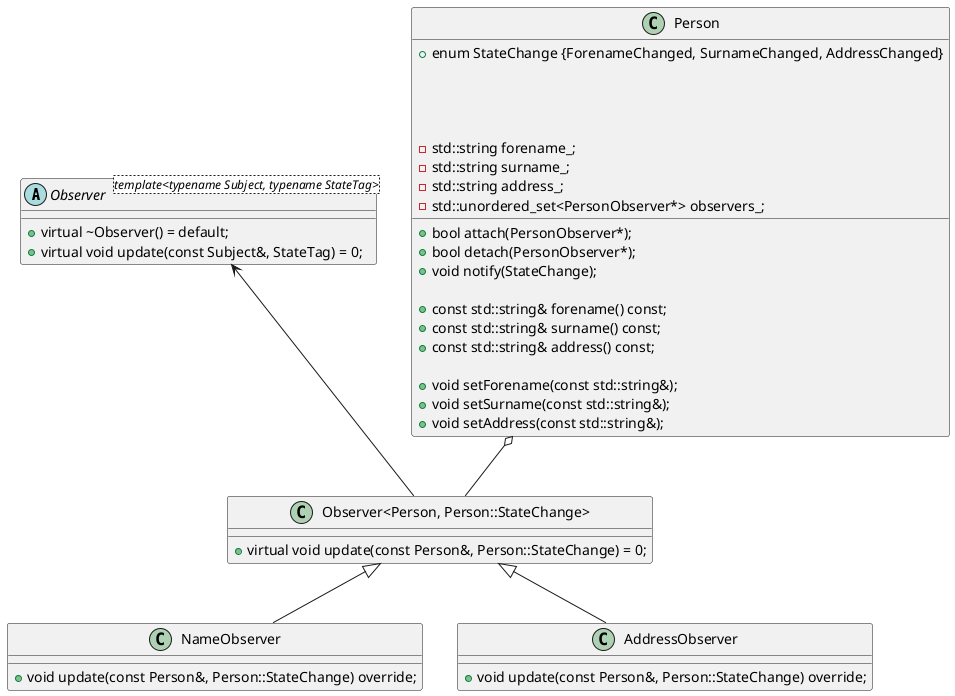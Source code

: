 @startuml

abstract class Observer<template<typename Subject, typename StateTag>> {
  + virtual ~Observer() = default;
  + virtual void update(const Subject&, StateTag) = 0;
}

class "Observer<Person, Person::StateChange>" {
  + virtual void update(const Person&, Person::StateChange) = 0;
}

class NameObserver {
  + void update(const Person&, Person::StateChange) override;
}

class AddressObserver {
  + void update(const Person&, Person::StateChange) override;
}

class Person {
  + enum StateChange {ForenameChanged, SurnameChanged, AddressChanged}

  + bool attach(PersonObserver*);
  + bool detach(PersonObserver*);
  + void notify(StateChange);

  + const std::string& forename() const;
  + const std::string& surname() const;
  + const std::string& address() const;

  + void setForename(const std::string&);
  + void setSurname(const std::string&);
  + void setAddress(const std::string&);

  - std::string forename_;
  - std::string surname_;
  - std::string address_;
  - std::unordered_set<PersonObserver*> observers_;
}

Observer <-- "Observer<Person, Person::StateChange>"
"Observer<Person, Person::StateChange>" <|-- NameObserver
"Observer<Person, Person::StateChange>" <|-- AddressObserver
Person o-- "Observer<Person, Person::StateChange>"

@enduml
